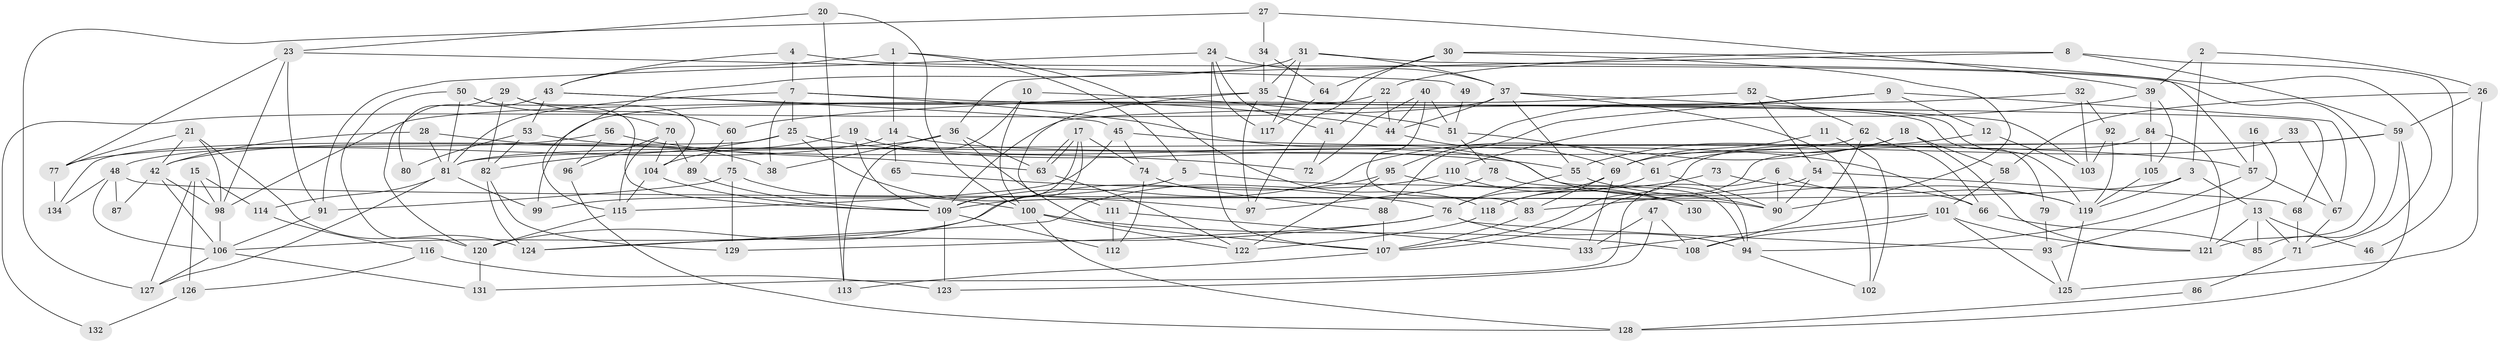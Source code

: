// coarse degree distribution, {6: 0.1509433962264151, 15: 0.018867924528301886, 12: 0.03773584905660377, 7: 0.1320754716981132, 9: 0.018867924528301886, 17: 0.018867924528301886, 3: 0.20754716981132076, 4: 0.11320754716981132, 2: 0.09433962264150944, 5: 0.07547169811320754, 13: 0.03773584905660377, 11: 0.05660377358490566, 8: 0.018867924528301886, 10: 0.018867924528301886}
// Generated by graph-tools (version 1.1) at 2025/19/03/04/25 18:19:02]
// undirected, 134 vertices, 268 edges
graph export_dot {
graph [start="1"]
  node [color=gray90,style=filled];
  1;
  2;
  3;
  4;
  5;
  6;
  7;
  8;
  9;
  10;
  11;
  12;
  13;
  14;
  15;
  16;
  17;
  18;
  19;
  20;
  21;
  22;
  23;
  24;
  25;
  26;
  27;
  28;
  29;
  30;
  31;
  32;
  33;
  34;
  35;
  36;
  37;
  38;
  39;
  40;
  41;
  42;
  43;
  44;
  45;
  46;
  47;
  48;
  49;
  50;
  51;
  52;
  53;
  54;
  55;
  56;
  57;
  58;
  59;
  60;
  61;
  62;
  63;
  64;
  65;
  66;
  67;
  68;
  69;
  70;
  71;
  72;
  73;
  74;
  75;
  76;
  77;
  78;
  79;
  80;
  81;
  82;
  83;
  84;
  85;
  86;
  87;
  88;
  89;
  90;
  91;
  92;
  93;
  94;
  95;
  96;
  97;
  98;
  99;
  100;
  101;
  102;
  103;
  104;
  105;
  106;
  107;
  108;
  109;
  110;
  111;
  112;
  113;
  114;
  115;
  116;
  117;
  118;
  119;
  120;
  121;
  122;
  123;
  124;
  125;
  126;
  127;
  128;
  129;
  130;
  131;
  132;
  133;
  134;
  1 -- 43;
  1 -- 118;
  1 -- 5;
  1 -- 14;
  2 -- 39;
  2 -- 3;
  2 -- 26;
  3 -- 109;
  3 -- 13;
  3 -- 119;
  4 -- 7;
  4 -- 121;
  4 -- 43;
  5 -- 99;
  5 -- 130;
  6 -- 131;
  6 -- 119;
  6 -- 90;
  7 -- 38;
  7 -- 81;
  7 -- 25;
  7 -- 68;
  7 -- 94;
  8 -- 36;
  8 -- 59;
  8 -- 22;
  8 -- 46;
  9 -- 95;
  9 -- 88;
  9 -- 12;
  9 -- 67;
  10 -- 100;
  10 -- 113;
  10 -- 51;
  11 -- 69;
  11 -- 102;
  12 -- 103;
  12 -- 55;
  13 -- 121;
  13 -- 85;
  13 -- 46;
  13 -- 71;
  14 -- 48;
  14 -- 65;
  14 -- 66;
  15 -- 98;
  15 -- 127;
  15 -- 114;
  15 -- 126;
  16 -- 57;
  16 -- 93;
  17 -- 63;
  17 -- 63;
  17 -- 120;
  17 -- 74;
  17 -- 109;
  18 -- 61;
  18 -- 109;
  18 -- 58;
  18 -- 121;
  19 -- 109;
  19 -- 104;
  19 -- 90;
  20 -- 23;
  20 -- 100;
  20 -- 113;
  21 -- 42;
  21 -- 98;
  21 -- 77;
  21 -- 124;
  22 -- 44;
  22 -- 41;
  22 -- 99;
  23 -- 91;
  23 -- 77;
  23 -- 49;
  23 -- 98;
  24 -- 37;
  24 -- 41;
  24 -- 91;
  24 -- 107;
  24 -- 117;
  25 -- 55;
  25 -- 82;
  25 -- 97;
  25 -- 134;
  26 -- 58;
  26 -- 59;
  26 -- 125;
  27 -- 39;
  27 -- 34;
  27 -- 127;
  28 -- 81;
  28 -- 42;
  28 -- 38;
  29 -- 82;
  29 -- 104;
  29 -- 60;
  29 -- 80;
  30 -- 90;
  30 -- 97;
  30 -- 64;
  30 -- 71;
  31 -- 35;
  31 -- 57;
  31 -- 37;
  31 -- 115;
  31 -- 117;
  32 -- 92;
  32 -- 109;
  32 -- 103;
  33 -- 69;
  33 -- 67;
  34 -- 64;
  34 -- 35;
  35 -- 119;
  35 -- 60;
  35 -- 79;
  35 -- 97;
  35 -- 111;
  36 -- 42;
  36 -- 107;
  36 -- 38;
  36 -- 63;
  37 -- 55;
  37 -- 44;
  37 -- 102;
  37 -- 103;
  37 -- 132;
  39 -- 105;
  39 -- 84;
  39 -- 110;
  40 -- 83;
  40 -- 44;
  40 -- 51;
  40 -- 72;
  41 -- 72;
  42 -- 98;
  42 -- 106;
  42 -- 87;
  43 -- 45;
  43 -- 44;
  43 -- 53;
  43 -- 120;
  44 -- 69;
  45 -- 115;
  45 -- 57;
  45 -- 74;
  47 -- 108;
  47 -- 133;
  47 -- 123;
  48 -- 106;
  48 -- 90;
  48 -- 87;
  48 -- 134;
  49 -- 51;
  50 -- 109;
  50 -- 81;
  50 -- 70;
  50 -- 120;
  51 -- 61;
  51 -- 78;
  52 -- 54;
  52 -- 98;
  52 -- 62;
  53 -- 82;
  53 -- 72;
  53 -- 80;
  54 -- 90;
  54 -- 68;
  54 -- 83;
  55 -- 76;
  55 -- 66;
  56 -- 77;
  56 -- 63;
  56 -- 96;
  57 -- 67;
  57 -- 94;
  58 -- 101;
  59 -- 107;
  59 -- 81;
  59 -- 85;
  59 -- 128;
  60 -- 89;
  60 -- 75;
  61 -- 90;
  61 -- 118;
  62 -- 66;
  62 -- 81;
  62 -- 108;
  63 -- 122;
  64 -- 117;
  65 -- 76;
  66 -- 85;
  67 -- 71;
  68 -- 71;
  69 -- 76;
  69 -- 83;
  69 -- 133;
  70 -- 115;
  70 -- 89;
  70 -- 96;
  70 -- 104;
  71 -- 86;
  73 -- 118;
  73 -- 119;
  74 -- 88;
  74 -- 112;
  75 -- 91;
  75 -- 100;
  75 -- 129;
  76 -- 124;
  76 -- 94;
  76 -- 93;
  76 -- 129;
  77 -- 134;
  78 -- 97;
  78 -- 94;
  79 -- 93;
  81 -- 99;
  81 -- 114;
  81 -- 127;
  82 -- 129;
  82 -- 124;
  83 -- 107;
  84 -- 107;
  84 -- 121;
  84 -- 105;
  86 -- 128;
  88 -- 107;
  89 -- 109;
  91 -- 106;
  92 -- 119;
  92 -- 103;
  93 -- 125;
  94 -- 102;
  95 -- 130;
  95 -- 122;
  95 -- 106;
  96 -- 128;
  98 -- 106;
  100 -- 128;
  100 -- 108;
  100 -- 122;
  101 -- 133;
  101 -- 108;
  101 -- 121;
  101 -- 125;
  104 -- 115;
  104 -- 109;
  105 -- 119;
  106 -- 127;
  106 -- 131;
  107 -- 113;
  109 -- 112;
  109 -- 123;
  110 -- 124;
  110 -- 130;
  111 -- 112;
  111 -- 133;
  114 -- 116;
  115 -- 120;
  116 -- 123;
  116 -- 126;
  118 -- 122;
  119 -- 125;
  120 -- 131;
  126 -- 132;
}
